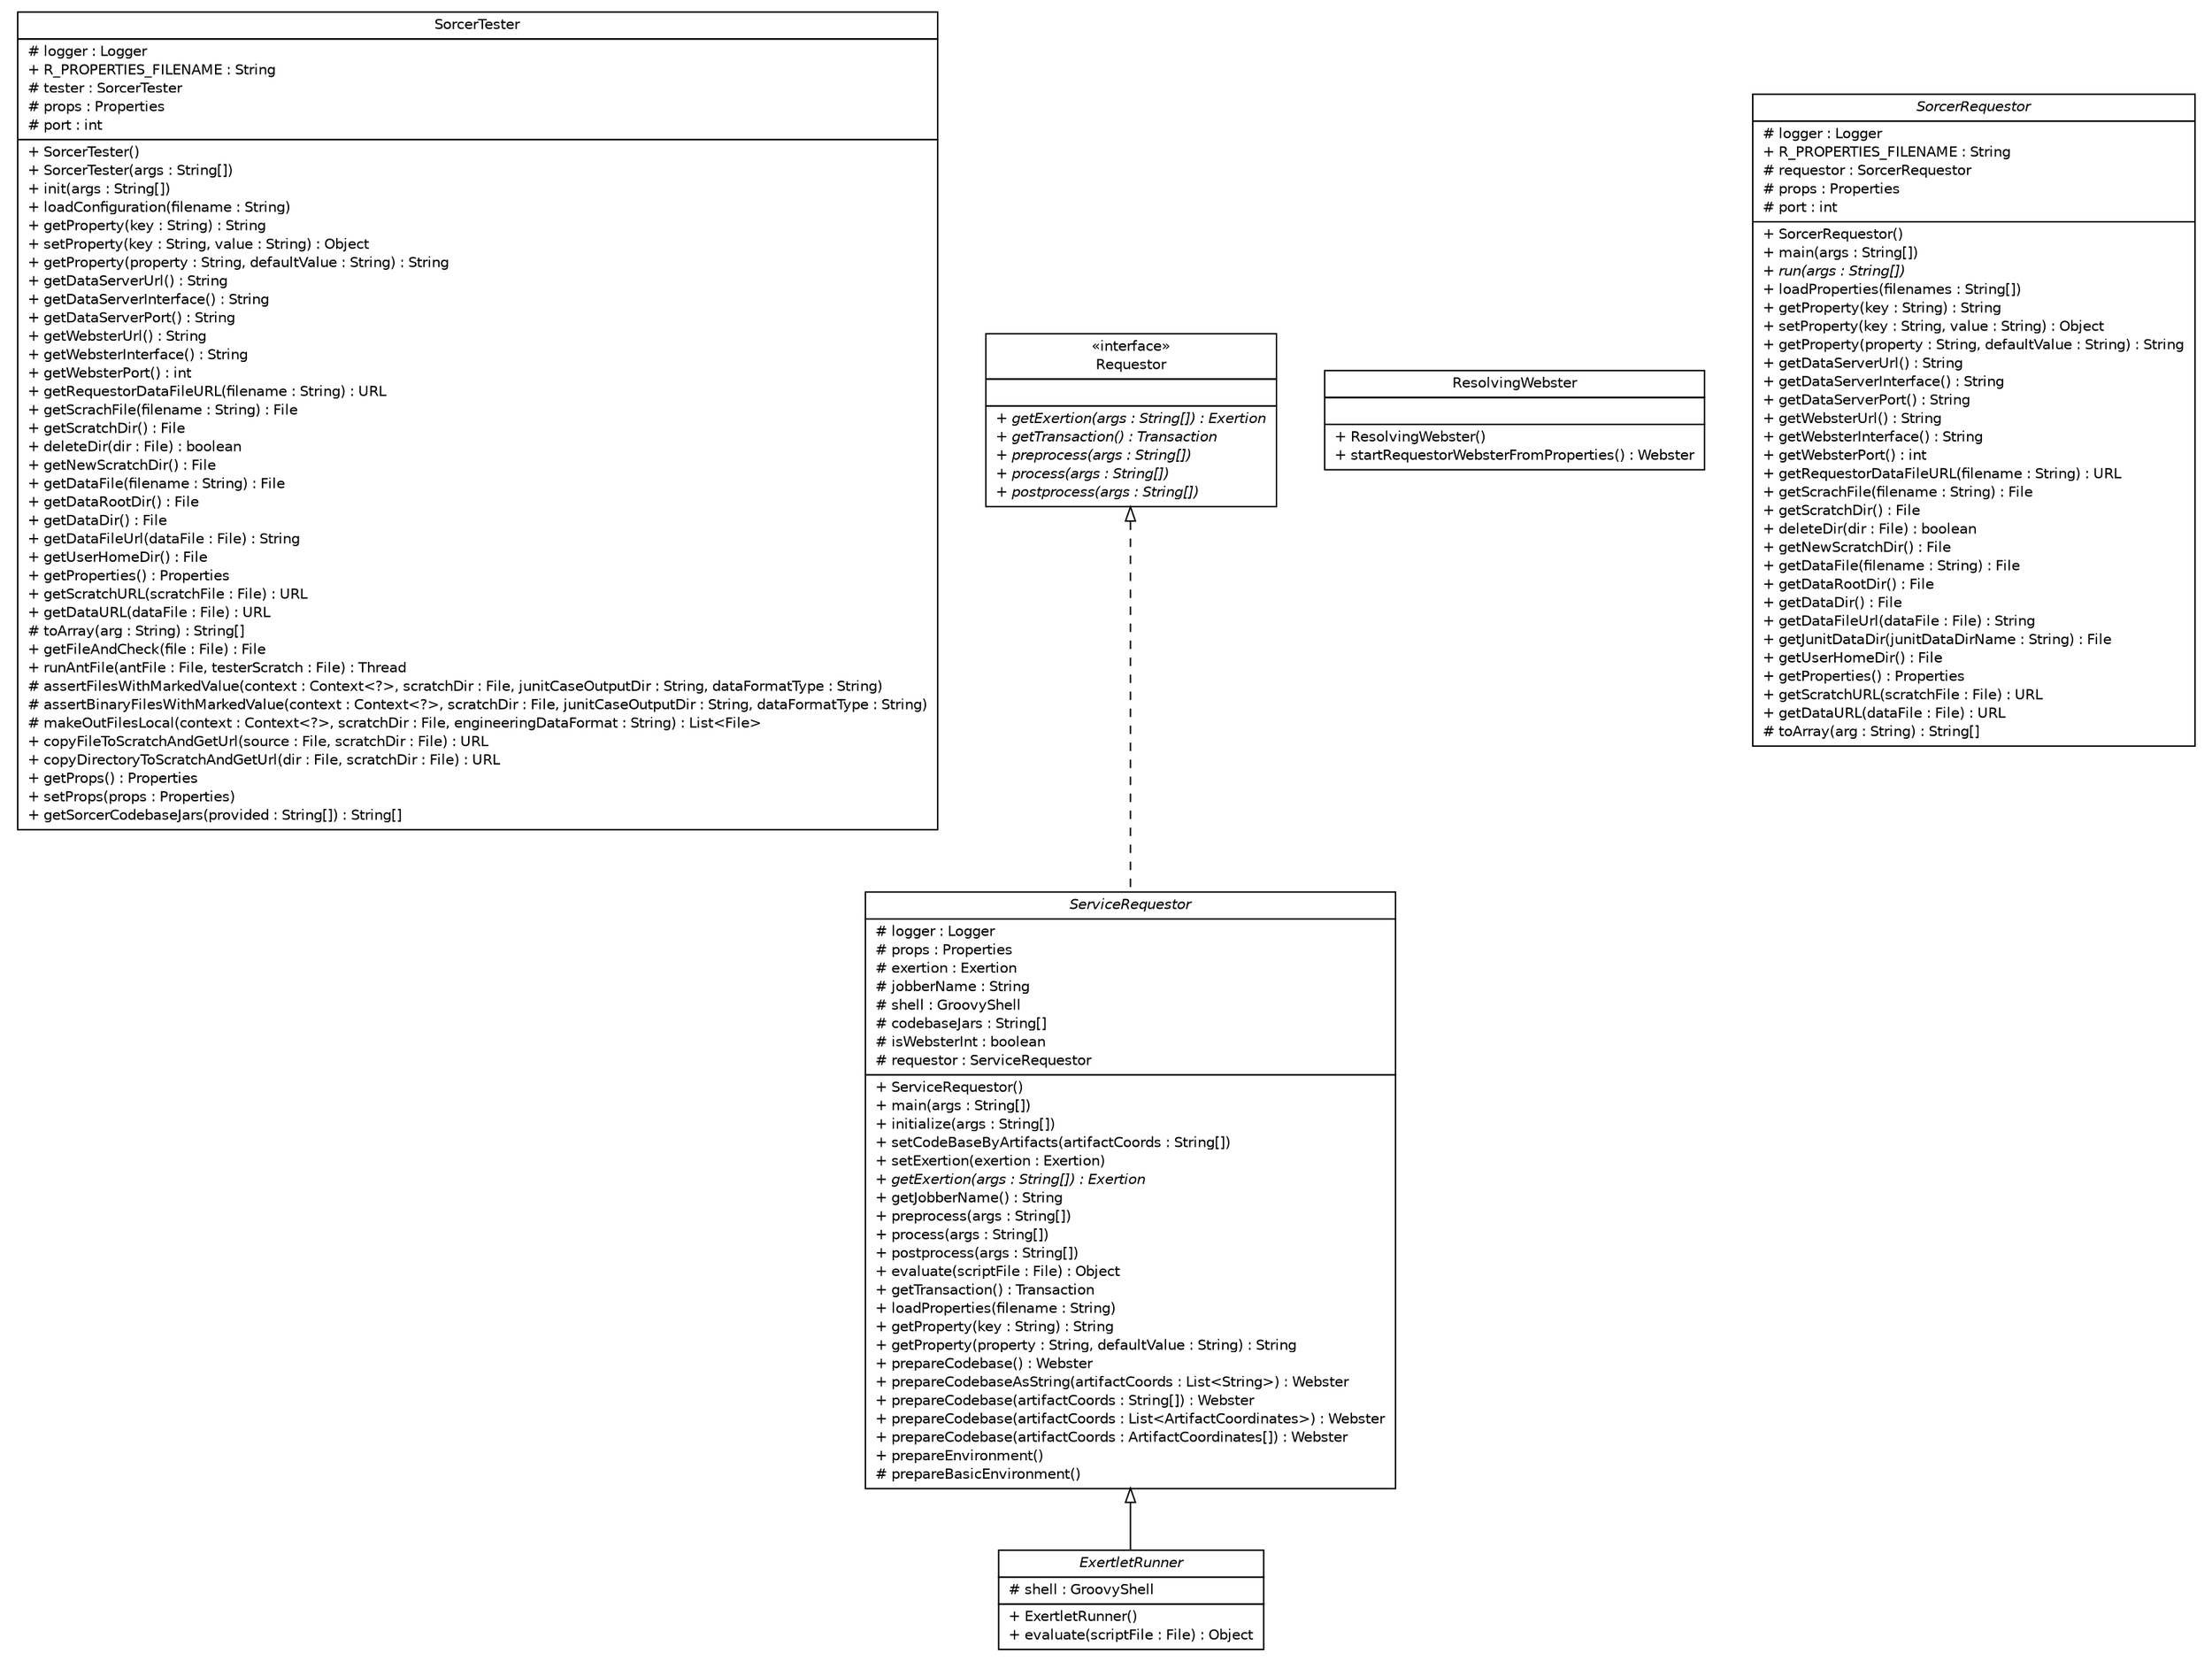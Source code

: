 #!/usr/local/bin/dot
#
# Class diagram 
# Generated by UMLGraph version R5_6 (http://www.umlgraph.org/)
#

digraph G {
	edge [fontname="Helvetica",fontsize=10,labelfontname="Helvetica",labelfontsize=10];
	node [fontname="Helvetica",fontsize=10,shape=plaintext];
	nodesep=0.25;
	ranksep=0.5;
	// sorcer.core.requestor.SorcerTester
	c63827 [label=<<table title="sorcer.core.requestor.SorcerTester" border="0" cellborder="1" cellspacing="0" cellpadding="2" port="p" href="./SorcerTester.html">
		<tr><td><table border="0" cellspacing="0" cellpadding="1">
<tr><td align="center" balign="center"> SorcerTester </td></tr>
		</table></td></tr>
		<tr><td><table border="0" cellspacing="0" cellpadding="1">
<tr><td align="left" balign="left"> # logger : Logger </td></tr>
<tr><td align="left" balign="left"> + R_PROPERTIES_FILENAME : String </td></tr>
<tr><td align="left" balign="left"> # tester : SorcerTester </td></tr>
<tr><td align="left" balign="left"> # props : Properties </td></tr>
<tr><td align="left" balign="left"> # port : int </td></tr>
		</table></td></tr>
		<tr><td><table border="0" cellspacing="0" cellpadding="1">
<tr><td align="left" balign="left"> + SorcerTester() </td></tr>
<tr><td align="left" balign="left"> + SorcerTester(args : String[]) </td></tr>
<tr><td align="left" balign="left"> + init(args : String[]) </td></tr>
<tr><td align="left" balign="left"> + loadConfiguration(filename : String) </td></tr>
<tr><td align="left" balign="left"> + getProperty(key : String) : String </td></tr>
<tr><td align="left" balign="left"> + setProperty(key : String, value : String) : Object </td></tr>
<tr><td align="left" balign="left"> + getProperty(property : String, defaultValue : String) : String </td></tr>
<tr><td align="left" balign="left"> + getDataServerUrl() : String </td></tr>
<tr><td align="left" balign="left"> + getDataServerInterface() : String </td></tr>
<tr><td align="left" balign="left"> + getDataServerPort() : String </td></tr>
<tr><td align="left" balign="left"> + getWebsterUrl() : String </td></tr>
<tr><td align="left" balign="left"> + getWebsterInterface() : String </td></tr>
<tr><td align="left" balign="left"> + getWebsterPort() : int </td></tr>
<tr><td align="left" balign="left"> + getRequestorDataFileURL(filename : String) : URL </td></tr>
<tr><td align="left" balign="left"> + getScrachFile(filename : String) : File </td></tr>
<tr><td align="left" balign="left"> + getScratchDir() : File </td></tr>
<tr><td align="left" balign="left"> + deleteDir(dir : File) : boolean </td></tr>
<tr><td align="left" balign="left"> + getNewScratchDir() : File </td></tr>
<tr><td align="left" balign="left"> + getDataFile(filename : String) : File </td></tr>
<tr><td align="left" balign="left"> + getDataRootDir() : File </td></tr>
<tr><td align="left" balign="left"> + getDataDir() : File </td></tr>
<tr><td align="left" balign="left"> + getDataFileUrl(dataFile : File) : String </td></tr>
<tr><td align="left" balign="left"> + getUserHomeDir() : File </td></tr>
<tr><td align="left" balign="left"> + getProperties() : Properties </td></tr>
<tr><td align="left" balign="left"> + getScratchURL(scratchFile : File) : URL </td></tr>
<tr><td align="left" balign="left"> + getDataURL(dataFile : File) : URL </td></tr>
<tr><td align="left" balign="left"> # toArray(arg : String) : String[] </td></tr>
<tr><td align="left" balign="left"> + getFileAndCheck(file : File) : File </td></tr>
<tr><td align="left" balign="left"> + runAntFile(antFile : File, testerScratch : File) : Thread </td></tr>
<tr><td align="left" balign="left"> # assertFilesWithMarkedValue(context : Context&lt;?&gt;, scratchDir : File, junitCaseOutputDir : String, dataFormatType : String) </td></tr>
<tr><td align="left" balign="left"> # assertBinaryFilesWithMarkedValue(context : Context&lt;?&gt;, scratchDir : File, junitCaseOutputDir : String, dataFormatType : String) </td></tr>
<tr><td align="left" balign="left"> # makeOutFilesLocal(context : Context&lt;?&gt;, scratchDir : File, engineeringDataFormat : String) : List&lt;File&gt; </td></tr>
<tr><td align="left" balign="left"> + copyFileToScratchAndGetUrl(source : File, scratchDir : File) : URL </td></tr>
<tr><td align="left" balign="left"> + copyDirectoryToScratchAndGetUrl(dir : File, scratchDir : File) : URL </td></tr>
<tr><td align="left" balign="left"> + getProps() : Properties </td></tr>
<tr><td align="left" balign="left"> + setProps(props : Properties) </td></tr>
<tr><td align="left" balign="left"> + getSorcerCodebaseJars(provided : String[]) : String[] </td></tr>
		</table></td></tr>
		</table>>, URL="./SorcerTester.html", fontname="Helvetica", fontcolor="black", fontsize=10.0];
	// sorcer.core.requestor.ServiceRequestor
	c63828 [label=<<table title="sorcer.core.requestor.ServiceRequestor" border="0" cellborder="1" cellspacing="0" cellpadding="2" port="p" href="./ServiceRequestor.html">
		<tr><td><table border="0" cellspacing="0" cellpadding="1">
<tr><td align="center" balign="center"><font face="Helvetica-Oblique"> ServiceRequestor </font></td></tr>
		</table></td></tr>
		<tr><td><table border="0" cellspacing="0" cellpadding="1">
<tr><td align="left" balign="left"> # logger : Logger </td></tr>
<tr><td align="left" balign="left"> # props : Properties </td></tr>
<tr><td align="left" balign="left"> # exertion : Exertion </td></tr>
<tr><td align="left" balign="left"> # jobberName : String </td></tr>
<tr><td align="left" balign="left"> # shell : GroovyShell </td></tr>
<tr><td align="left" balign="left"> # codebaseJars : String[] </td></tr>
<tr><td align="left" balign="left"> # isWebsterInt : boolean </td></tr>
<tr><td align="left" balign="left"> # requestor : ServiceRequestor </td></tr>
		</table></td></tr>
		<tr><td><table border="0" cellspacing="0" cellpadding="1">
<tr><td align="left" balign="left"> + ServiceRequestor() </td></tr>
<tr><td align="left" balign="left"> + main(args : String[]) </td></tr>
<tr><td align="left" balign="left"> + initialize(args : String[]) </td></tr>
<tr><td align="left" balign="left"> + setCodeBaseByArtifacts(artifactCoords : String[]) </td></tr>
<tr><td align="left" balign="left"> + setExertion(exertion : Exertion) </td></tr>
<tr><td align="left" balign="left"><font face="Helvetica-Oblique" point-size="10.0"> + getExertion(args : String[]) : Exertion </font></td></tr>
<tr><td align="left" balign="left"> + getJobberName() : String </td></tr>
<tr><td align="left" balign="left"> + preprocess(args : String[]) </td></tr>
<tr><td align="left" balign="left"> + process(args : String[]) </td></tr>
<tr><td align="left" balign="left"> + postprocess(args : String[]) </td></tr>
<tr><td align="left" balign="left"> + evaluate(scriptFile : File) : Object </td></tr>
<tr><td align="left" balign="left"> + getTransaction() : Transaction </td></tr>
<tr><td align="left" balign="left"> + loadProperties(filename : String) </td></tr>
<tr><td align="left" balign="left"> + getProperty(key : String) : String </td></tr>
<tr><td align="left" balign="left"> + getProperty(property : String, defaultValue : String) : String </td></tr>
<tr><td align="left" balign="left"> + prepareCodebase() : Webster </td></tr>
<tr><td align="left" balign="left"> + prepareCodebaseAsString(artifactCoords : List&lt;String&gt;) : Webster </td></tr>
<tr><td align="left" balign="left"> + prepareCodebase(artifactCoords : String[]) : Webster </td></tr>
<tr><td align="left" balign="left"> + prepareCodebase(artifactCoords : List&lt;ArtifactCoordinates&gt;) : Webster </td></tr>
<tr><td align="left" balign="left"> + prepareCodebase(artifactCoords : ArtifactCoordinates[]) : Webster </td></tr>
<tr><td align="left" balign="left"> + prepareEnvironment() </td></tr>
<tr><td align="left" balign="left"> # prepareBasicEnvironment() </td></tr>
		</table></td></tr>
		</table>>, URL="./ServiceRequestor.html", fontname="Helvetica", fontcolor="black", fontsize=10.0];
	// sorcer.core.requestor.ResolvingWebster
	c63829 [label=<<table title="sorcer.core.requestor.ResolvingWebster" border="0" cellborder="1" cellspacing="0" cellpadding="2" port="p" href="./ResolvingWebster.html">
		<tr><td><table border="0" cellspacing="0" cellpadding="1">
<tr><td align="center" balign="center"> ResolvingWebster </td></tr>
		</table></td></tr>
		<tr><td><table border="0" cellspacing="0" cellpadding="1">
<tr><td align="left" balign="left">  </td></tr>
		</table></td></tr>
		<tr><td><table border="0" cellspacing="0" cellpadding="1">
<tr><td align="left" balign="left"> + ResolvingWebster() </td></tr>
<tr><td align="left" balign="left"> + startRequestorWebsterFromProperties() : Webster </td></tr>
		</table></td></tr>
		</table>>, URL="./ResolvingWebster.html", fontname="Helvetica", fontcolor="black", fontsize=10.0];
	// sorcer.core.requestor.ExertletRunner
	c63830 [label=<<table title="sorcer.core.requestor.ExertletRunner" border="0" cellborder="1" cellspacing="0" cellpadding="2" port="p" href="./ExertletRunner.html">
		<tr><td><table border="0" cellspacing="0" cellpadding="1">
<tr><td align="center" balign="center"><font face="Helvetica-Oblique"> ExertletRunner </font></td></tr>
		</table></td></tr>
		<tr><td><table border="0" cellspacing="0" cellpadding="1">
<tr><td align="left" balign="left"> # shell : GroovyShell </td></tr>
		</table></td></tr>
		<tr><td><table border="0" cellspacing="0" cellpadding="1">
<tr><td align="left" balign="left"> + ExertletRunner() </td></tr>
<tr><td align="left" balign="left"> + evaluate(scriptFile : File) : Object </td></tr>
		</table></td></tr>
		</table>>, URL="./ExertletRunner.html", fontname="Helvetica", fontcolor="black", fontsize=10.0];
	// sorcer.core.requestor.Requestor
	c63831 [label=<<table title="sorcer.core.requestor.Requestor" border="0" cellborder="1" cellspacing="0" cellpadding="2" port="p" href="./Requestor.html">
		<tr><td><table border="0" cellspacing="0" cellpadding="1">
<tr><td align="center" balign="center"> &#171;interface&#187; </td></tr>
<tr><td align="center" balign="center"> Requestor </td></tr>
		</table></td></tr>
		<tr><td><table border="0" cellspacing="0" cellpadding="1">
<tr><td align="left" balign="left">  </td></tr>
		</table></td></tr>
		<tr><td><table border="0" cellspacing="0" cellpadding="1">
<tr><td align="left" balign="left"><font face="Helvetica-Oblique" point-size="10.0"> + getExertion(args : String[]) : Exertion </font></td></tr>
<tr><td align="left" balign="left"><font face="Helvetica-Oblique" point-size="10.0"> + getTransaction() : Transaction </font></td></tr>
<tr><td align="left" balign="left"><font face="Helvetica-Oblique" point-size="10.0"> + preprocess(args : String[]) </font></td></tr>
<tr><td align="left" balign="left"><font face="Helvetica-Oblique" point-size="10.0"> + process(args : String[]) </font></td></tr>
<tr><td align="left" balign="left"><font face="Helvetica-Oblique" point-size="10.0"> + postprocess(args : String[]) </font></td></tr>
		</table></td></tr>
		</table>>, URL="./Requestor.html", fontname="Helvetica", fontcolor="black", fontsize=10.0];
	// sorcer.core.requestor.SorcerRequestor
	c63832 [label=<<table title="sorcer.core.requestor.SorcerRequestor" border="0" cellborder="1" cellspacing="0" cellpadding="2" port="p" href="./SorcerRequestor.html">
		<tr><td><table border="0" cellspacing="0" cellpadding="1">
<tr><td align="center" balign="center"><font face="Helvetica-Oblique"> SorcerRequestor </font></td></tr>
		</table></td></tr>
		<tr><td><table border="0" cellspacing="0" cellpadding="1">
<tr><td align="left" balign="left"> # logger : Logger </td></tr>
<tr><td align="left" balign="left"> + R_PROPERTIES_FILENAME : String </td></tr>
<tr><td align="left" balign="left"> # requestor : SorcerRequestor </td></tr>
<tr><td align="left" balign="left"> # props : Properties </td></tr>
<tr><td align="left" balign="left"> # port : int </td></tr>
		</table></td></tr>
		<tr><td><table border="0" cellspacing="0" cellpadding="1">
<tr><td align="left" balign="left"> + SorcerRequestor() </td></tr>
<tr><td align="left" balign="left"> + main(args : String[]) </td></tr>
<tr><td align="left" balign="left"><font face="Helvetica-Oblique" point-size="10.0"> + run(args : String[]) </font></td></tr>
<tr><td align="left" balign="left"> + loadProperties(filenames : String[]) </td></tr>
<tr><td align="left" balign="left"> + getProperty(key : String) : String </td></tr>
<tr><td align="left" balign="left"> + setProperty(key : String, value : String) : Object </td></tr>
<tr><td align="left" balign="left"> + getProperty(property : String, defaultValue : String) : String </td></tr>
<tr><td align="left" balign="left"> + getDataServerUrl() : String </td></tr>
<tr><td align="left" balign="left"> + getDataServerInterface() : String </td></tr>
<tr><td align="left" balign="left"> + getDataServerPort() : String </td></tr>
<tr><td align="left" balign="left"> + getWebsterUrl() : String </td></tr>
<tr><td align="left" balign="left"> + getWebsterInterface() : String </td></tr>
<tr><td align="left" balign="left"> + getWebsterPort() : int </td></tr>
<tr><td align="left" balign="left"> + getRequestorDataFileURL(filename : String) : URL </td></tr>
<tr><td align="left" balign="left"> + getScrachFile(filename : String) : File </td></tr>
<tr><td align="left" balign="left"> + getScratchDir() : File </td></tr>
<tr><td align="left" balign="left"> + deleteDir(dir : File) : boolean </td></tr>
<tr><td align="left" balign="left"> + getNewScratchDir() : File </td></tr>
<tr><td align="left" balign="left"> + getDataFile(filename : String) : File </td></tr>
<tr><td align="left" balign="left"> + getDataRootDir() : File </td></tr>
<tr><td align="left" balign="left"> + getDataDir() : File </td></tr>
<tr><td align="left" balign="left"> + getDataFileUrl(dataFile : File) : String </td></tr>
<tr><td align="left" balign="left"> + getJunitDataDir(junitDataDirName : String) : File </td></tr>
<tr><td align="left" balign="left"> + getUserHomeDir() : File </td></tr>
<tr><td align="left" balign="left"> + getProperties() : Properties </td></tr>
<tr><td align="left" balign="left"> + getScratchURL(scratchFile : File) : URL </td></tr>
<tr><td align="left" balign="left"> + getDataURL(dataFile : File) : URL </td></tr>
<tr><td align="left" balign="left"> # toArray(arg : String) : String[] </td></tr>
		</table></td></tr>
		</table>>, URL="./SorcerRequestor.html", fontname="Helvetica", fontcolor="black", fontsize=10.0];
	//sorcer.core.requestor.ServiceRequestor implements sorcer.core.requestor.Requestor
	c63831:p -> c63828:p [dir=back,arrowtail=empty,style=dashed];
	//sorcer.core.requestor.ExertletRunner extends sorcer.core.requestor.ServiceRequestor
	c63828:p -> c63830:p [dir=back,arrowtail=empty];
}

